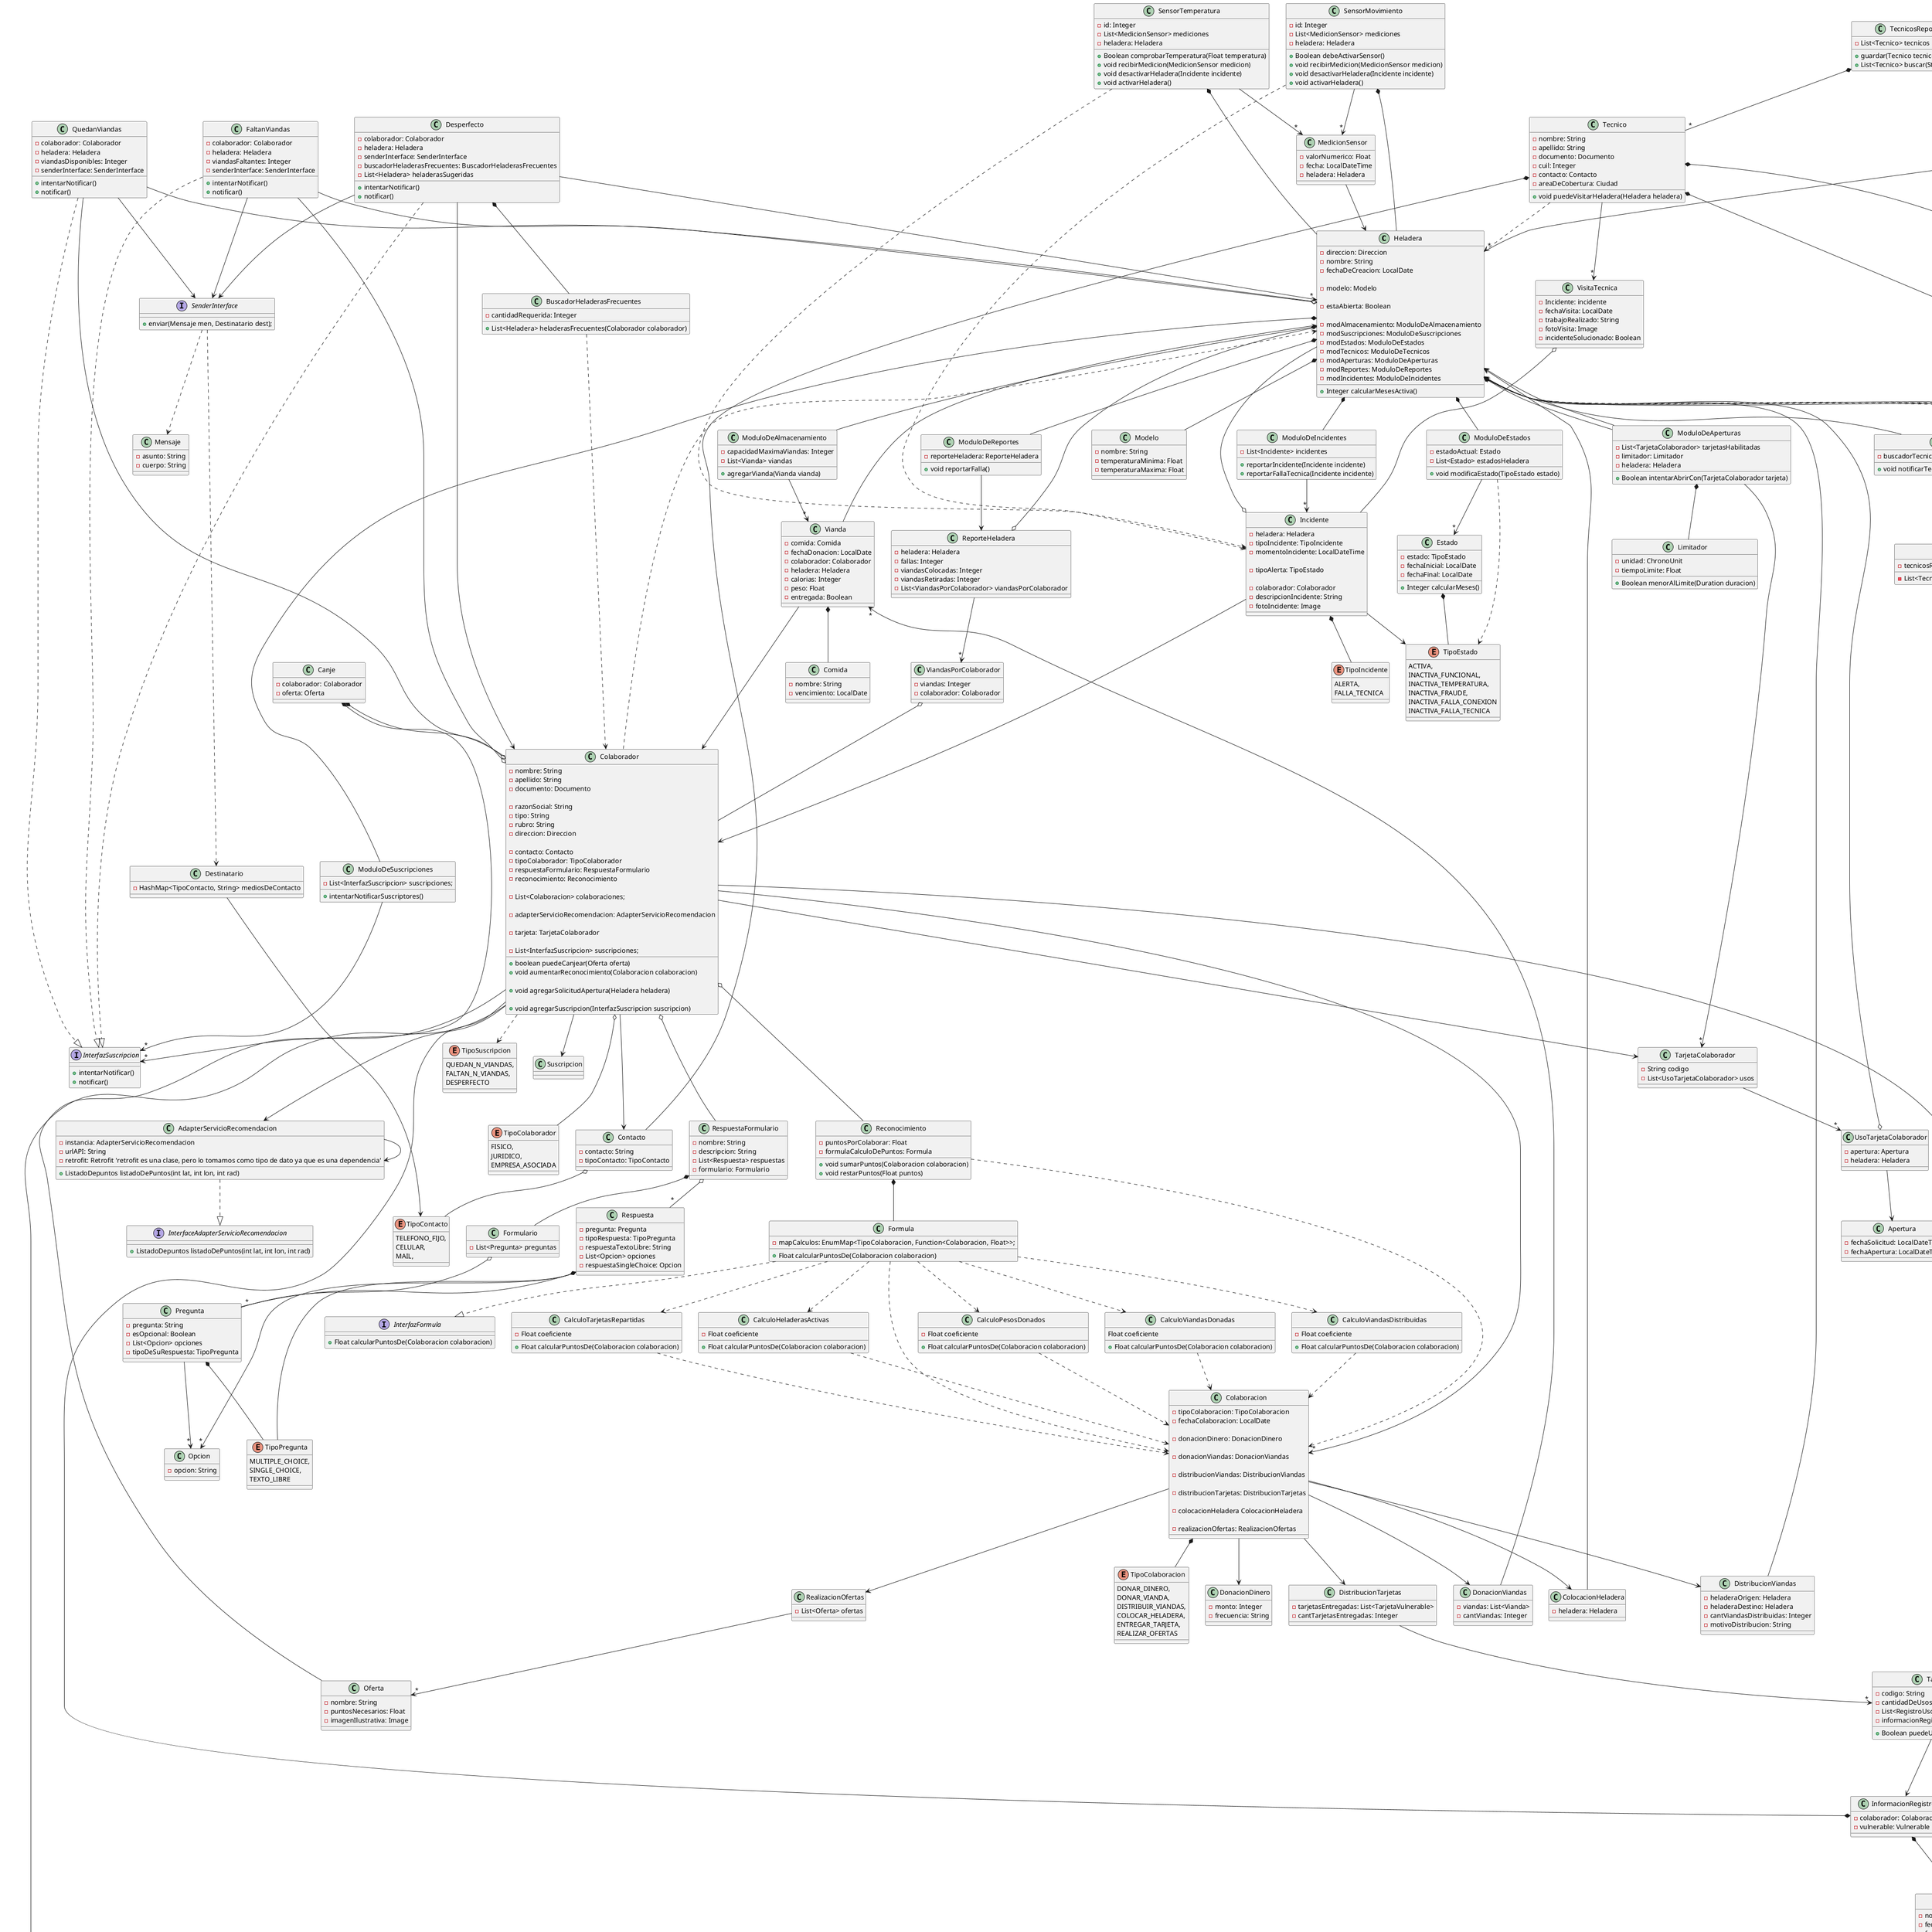 @startuml
'========================================== Clases de la entrega 1 ============================================='

class Heladera {
    -direccion: Direccion
    -nombre: String
    -fechaDeCreacion: LocalDate

    -modelo: Modelo

    -estaAbierta: Boolean

    -modAlmacenamiento: ModuloDeAlmacenamiento
    -modSuscripciones: ModuloDeSuscripciones
    -modEstados: ModuloDeEstados
    -modTecnicos: ModuloDeTecnicos
    -modAperturas: ModuloDeAperturas
    -modReportes: ModuloDeReportes
    -modIncidentes: ModuloDeIncidentes

    +Integer calcularMesesActiva()
}

class ModuloDeAlmacenamiento {
    -capacidadMaximaViandas: Integer
    -List<Vianda> viandas

    +agregarVianda(Vianda vianda)
}

class Direccion {
    -ubicacion: String
    -longitud: Float
    -latitud: Float
    -provincia: Provincia
}

class Provincia {
    -nombreProvincia: String
    -ciudad: Ciudad
}

class Ciudad {
    -nombreCiudad: String
    -barrio: Barrio
}

class Barrio {
    -nombreBarrio: String
    -calle: String
    -numero: Integer
}

class Vianda {
    -comida: Comida
    -fechaDonacion: LocalDate
    -colaborador: Colaborador
    -heladera: Heladera
    -calorias: Integer
    -peso: Float
    -entregada: Boolean
}

class Comida {
    -nombre: String
    -vencimiento: LocalDate
}

class Vulnerable {
    -nombre: String
    -fechaNacimiento: LocalDate
    -fechaRegistro: LocalDate
    -domicilio: Direccion
    -documento: Documento
    -List<Vulnerable> menoresAcargo
    -tarjeta: TarjetaVulnerable

    +boolean puedeUsarTarjeta(Heladera heladera)
}

class Colaborador{
    'De Persona Fisica'
    -nombre: String
    -apellido: String
    -documento: Documento

    'De Persona Juridica'
    -razonSocial: String
    -tipo: String
    -rubro: String
    -direccion: Direccion

    -contacto: Contacto
    -tipoColaborador: TipoColaborador
    -respuestaFormulario: RespuestaFormulario
    -reconocimiento: Reconocimiento

    -List<Colaboracion> colaboraciones;

    -adapterServicioRecomendacion: AdapterServicioRecomendacion

    -tarjeta: TarjetaColaborador

    -List<InterfazSuscripcion> suscripciones;

    +boolean puedeCanjear(Oferta oferta)
    +void aumentarReconocimiento(Colaboracion colaboracion)

    +void agregarSolicitudApertura(Heladera heladera)

    +void agregarSuscripcion(InterfazSuscripcion suscripcion)
}

enum TipoColaborador {
    FISICO,
    JURIDICO,
    EMPRESA_ASOCIADA
}

class Formulario {
    -List<Pregunta> preguntas
}

class RespuestaFormulario {
    -nombre: String
    -descripcion: String
    -List<Respuesta> respuestas
    -formulario: Formulario
}

class Pregunta {
    -pregunta: String
    -esOpcional: Boolean
    -List<Opcion> opciones
    -tipoDeSuRespuesta: TipoPregunta
}

class Respuesta {
    -pregunta: Pregunta
    -tipoRespuesta: TipoPregunta
    -respuestaTextoLibre: String
    -List<Opcion> opciones
    -respuestaSingleChoice: Opcion
}

class Opcion {
    -opcion: String
}

enum TipoPregunta {
    MULTIPLE_CHOICE,
    SINGLE_CHOICE,
    TEXTO_LIBRE
}

class Colaboracion {
    -tipoColaboracion: TipoColaboracion
    -fechaColaboracion: LocalDate

    -donacionDinero: DonacionDinero

    -donacionViandas: DonacionViandas

    -distribucionViandas: DistribucionViandas

    -distribucionTarjetas: DistribucionTarjetas

    -colocacionHeladera ColocacionHeladera

    -realizacionOfertas: RealizacionOfertas
}

enum TipoColaboracion {
    DONAR_DINERO,
    DONAR_VIANDA,
    DISTRIBUIR_VIANDAS,
    COLOCAR_HELADERA,
    ENTREGAR_TARJETA,
    REALIZAR_OFERTAS
}

class DonacionDinero {
    -monto: Integer
    -frecuencia: String
}

class DonacionViandas {
    -viandas: List<Vianda>
    -cantViandas: Integer
}

class DistribucionViandas {
    -heladeraOrigen: Heladera
    -heladeraDestino: Heladera
    -cantViandasDistribuidas: Integer
    -motivoDistribucion: String
}

class DistribucionTarjetas {
    -tarjetasEntregadas: List<TarjetaVulnerable>
    -cantTarjetasEntregadas: Integer
}

class ColocacionHeladera {
    -heladera: Heladera
}

class RealizacionOfertas {
    -List<Oferta> ofertas
}

'========================================== Clases de la entrega 2 ============================================='

class Modelo{
    -nombre: String
    -temperaturaMinima: Float
    -temperaturaMaxima: Float
}

class SensorTemperatura{
    -id: Integer
    -List<MedicionSensor> mediciones
    -heladera: Heladera

    +Boolean comprobarTemperatura(Float temperatura)
    +void recibirMedicion(MedicionSensor medicion)
    +void desactivarHeladera(Incidente incidente)
    +void activarHeladera()
}

class MedicionSensor{
    -valorNumerico: Float
    -fecha: LocalDateTime
    -heladera: Heladera
}

class SensorMovimiento {
    -id: Integer
    -List<MedicionSensor> mediciones
    -heladera: Heladera

    +Boolean debeActivarSensor()
    +void recibirMedicion(MedicionSensor medicion)
    +void desactivarHeladera(Incidente incidente)
    +void activarHeladera()
}

class Reconocimiento {
    -puntosPorColaborar: Float
    -formulaCalculoDePuntos: Formula

    +void sumarPuntos(Colaboracion colaboracion)
    +void restarPuntos(Float puntos)
}

interface InterfazFormula {
    +Float calcularPuntosDe(Colaboracion colaboracion)
}

class Formula {
    -mapCalculos: EnumMap<TipoColaboracion, Function<Colaboracion, Float>>;

    +Float calcularPuntosDe(Colaboracion colaboracion)
}

class CalculoPesosDonados {
    -Float coeficiente

    +Float calcularPuntosDe(Colaboracion colaboracion)
}

class CalculoViandasDonadas {
    Float coeficiente

    +Float calcularPuntosDe(Colaboracion colaboracion)
}

class CalculoViandasDistribuidas {
    -Float coeficiente

    +Float calcularPuntosDe(Colaboracion colaboracion)
}

class CalculoTarjetasRepartidas {
    -Float coeficiente

    +Float calcularPuntosDe(Colaboracion colaboracion)
}

class CalculoHeladerasActivas {
    -Float coeficiente

    +Float calcularPuntosDe(Colaboracion colaboracion)
}

class TarjetaVulnerable {
    -codigo: String
    -cantidadDeUsosMaxima: Integer
    -List<RegistroUso> registroUsos
    -informacionRegistro: InformacionRegistro

    +Boolean puedeUtilizarse(Heladera heladera)
}

class RegistroUso {
    -fechaUtilizacion: LocalDate
    -heladera: Heladera
}

class InformacionRegistro {
    -colaborador: Colaborador
    -vulnerable: Vulnerable
}

class Tecnico {
    -nombre: String
    -apellido: String
    -documento: Documento
    -cuil: Integer
    -contacto: Contacto
    -areaDeCobertura: Ciudad

    +void puedeVisitarHeladera(Heladera heladera)
}

enum TipoDocumento {
    DNI,
    LC,
    LE
}

class Oferta {
    -nombre: String
    -puntosNecesarios: Float
    -imagenIlustrativa: Image
}

class Canje {
    -colaborador: Colaborador
    -oferta: Oferta
}

class Documento {
    -nroDocumento: Integer
    -tipoDocumento: TipoDocumento
}

class Contacto {
    -contacto: String
    -tipoContacto: TipoContacto
}

enum TipoContacto {
    TELEFONO_FIJO,
    CELULAR,
    MAIL,
}

interface InterfaceAdapterServicioRecomendacion {
    +ListadoDepuntos listadoDePuntos(int lat, int lon, int rad)
}

class AdapterServicioRecomendacion{
    -instancia: AdapterServicioRecomendacion
    -urlAPI: String
    -retrofit: Retrofit 'retrofit es una clase, pero lo tomamos como tipo de dato ya que es una dependencia'

    +ListadoDepuntos listadoDePuntos(int lat, int lon, int rad)
}

class ModuloDeEstados {
    -estadoActual: Estado
    -List<Estado> estadosHeladera

    +void modificaEstado(TipoEstado estado)
}

class Estado{
    -estado: TipoEstado
    -fechaInicial: LocalDate
    -fechaFinal: LocalDate

    +Integer calcularMeses()
}

enum TipoEstado{
    ACTIVA,
    INACTIVA_FUNCIONAL,
    INACTIVA_TEMPERATURA,
    INACTIVA_FRAUDE,
    INACTIVA_FALLA_CONEXION
    INACTIVA_FALLA_TECNICA
}

'========================================== Clases de la entrega 3 ============================================='

class TarjetaColaborador {
    -String codigo
    -List<UsoTarjetaColaborador> usos
}

class UsoTarjetaColaborador {
    -apertura: Apertura
    -heladera: Heladera
}

class Apertura {
    -fechaSolicitud: LocalDateTime
    -fechaApertura: LocalDateTime
}

class ModuloDeAperturas {
    -List<TarjetaColaborador> tarjetasHabilitadas
    -limitador: Limitador
    -heladera: Heladera

    +Boolean intentarAbrirCon(TarjetaColaborador tarjeta)
}

class Limitador {
    -unidad: ChronoUnit
    -tiempoLimite: Float

    +Boolean menorAlLimite(Duration duracion)
}

class Incidente {
    -heladera: Heladera
    -tipoIncidente: TipoIncidente
    -momentoIncidente: LocalDateTime

    'Alerta'
    -tipoAlerta: TipoEstado

    'Falla Tecnica'
    -colaborador: Colaborador
    -descripcionIncidente: String
    -fotoIncidente: Image
}

enum TipoIncidente {
    ALERTA,
    FALLA_TECNICA
}

class ModuloDeIncidentes {
    -List<Incidente> incidentes

    +reportarIncidente(Incidente incidente)
    +reportarFallaTecnica(Incidente incidente)
}

class VisitaTecnica {
    -Incidente: incidente
    -fechaVisita: LocalDate
    -trabajoRealizado: String
    -fotoVisita: Image
    -incidenteSolucionado: Boolean
}

class ModuloDeSuscripciones {
    -List<InterfazSuscripcion> suscripciones;

    +intentarNotificarSuscriptores()
}

interface InterfazSuscripcion {
    +intentarNotificar()
    +notificar()
}

enum TipoSuscripcion {
    QUEDAN_N_VIANDAS,
    FALTAN_N_VIANDAS,
    DESPERFECTO
}

class QuedanViandas {
    -colaborador: Colaborador
    -heladera: Heladera
    -viandasDisponibles: Integer
    -senderInterface: SenderInterface

    +intentarNotificar()
    +notificar()
}

class FaltanViandas {
    -colaborador: Colaborador
    -heladera: Heladera
    -viandasFaltantes: Integer
    -senderInterface: SenderInterface

    +intentarNotificar()
    +notificar()
}

class Desperfecto {
    -colaborador: Colaborador
    -heladera: Heladera
    -senderInterface: SenderInterface
    -buscadorHeladerasFrecuentes: BuscadorHeladerasFrecuentes
    -List<Heladera> heladerasSugeridas

    +intentarNotificar()
    +notificar()
}

class GeneradorReporte {
    -startX: Integer
    -startY: Integer
    -leading: Integer
    -maxLines: Integer
    -currentLines: Integer
    -heladerasRepository: InterfaceHeladerasRepository
}

class ModuloDeReportes {
    -reporteHeladera: ReporteHeladera

    +void reportarFalla()
}

class ReporteHeladera {
    -heladera: Heladera
    -fallas: Integer
    -viandasColocadas: Integer
    -viandasRetiradas: Integer
    -List<ViandasPorColaborador> viandasPorColaborador
}

class ViandasPorColaborador {
    -viandas: Integer
    -colaborador: Colaborador
}

interface SenderInterface {
    +enviar(Mensaje men, Destinatario dest);
}

class Mensaje {
    -asunto: String
    -cuerpo: String
}

class Destinatario {
    -HashMap<TipoContacto, String> mediosDeContacto
}

class ModuloDeTecnicos {
    -buscadorTecnicosCercanos: BuscadorTecnicosCercanos

    +void notificarTecnicos()
}

class BuscadorTecnicosCercanos {
    -tecnicosRepository: InterfaceTecnicosRepository
    -List<Tecnico> buscarTecnicosCercanosA(Heladera heladera)
}

class BuscadorHeladerasFrecuentes {
    -cantidadRequerida: Integer

    +List<Heladera> heladerasFrecuentes(Colaborador colaborador)
}

'========================================== Repositorios ============================================='

interface InterfaceTecnicosRepository {
    +guardar(Tecnico tecnico)
    +List<Tecnico> buscar(String ciudad)
}

class TecnicosRepository {
    -List<Tecnico> tecnicos

    +guardar(Tecnico tecnico)
    +List<Tecnico> buscar(String ciudad)
}

interface InterfaceHeladerasRepository {
    +guardar(Heladera heladera)
    +List<Heladera> obtenerHeladeras()
}

class HeladerasRepository {
    -List<Heladera> heladeras

    +guardar(Heladera heladera)
    +List<Heladera> obtenerHeladeras()
}

'================================================== Relaciones ================================================'

'DIRECCIONES'
Direccion o-- Provincia
Provincia o-- Ciudad
Ciudad o-- Barrio

'HELADERA'
Heladera o-- Direccion
Heladera *-- ModuloDeAlmacenamiento
Heladera *-- Modelo
Heladera *-- ModuloDeSuscripciones
Heladera *-- ModuloDeEstados
Heladera *-- ModuloDeTecnicos
Heladera *-- ModuloDeAperturas
Heladera *-- ModuloDeReportes
Heladera *-- ModuloDeIncidentes

'MODULO DE ALMACENAMIENTO'
ModuloDeAlmacenamiento -->"*" Vianda

'MODULO DE SUSCRIPCIONES'
ModuloDeSuscripciones -->"*" InterfazSuscripcion

'MODULO DE ESTADOS'
ModuloDeEstados -->"*" Estado
ModuloDeEstados ..> TipoEstado

'MODULO DE TECNICOS'
ModuloDeTecnicos --> BuscadorTecnicosCercanos

'MODULO DE APERTURAS'
ModuloDeAperturas -->"*" TarjetaColaborador
ModuloDeAperturas *-- Limitador
ModuloDeAperturas  --> Heladera

'MODULO DE REPORTES'
ModuloDeReportes --> ReporteHeladera

'MODULO DE INCIDENTES'
ModuloDeIncidentes -->"*" Incidente

'VIANDA'
Vianda *-- Comida
Vianda --> Colaborador
Vianda --> Heladera

'SENSORES'
SensorMovimiento *-- Heladera
SensorTemperatura *-- Heladera
SensorTemperatura -->"*"MedicionSensor
SensorMovimiento -->"*"MedicionSensor
SensorMovimiento ..> Incidente
SensorTemperatura ..> Incidente
MedicionSensor --> Heladera

'COLABORADOR'
Colaborador ---> Documento
Colaborador ---> Direccion
Colaborador ---> Contacto
Colaborador o--- TipoColaborador
Colaborador o--- RespuestaFormulario
Colaborador o--- Reconocimiento
Colaborador ---> AdapterServicioRecomendacion
Colaborador --> TarjetaColaborador
Colaborador ..> Heladera
Colaborador --> Suscripcion
Colaborador ..> TipoSuscripcion
Colaborador -->"*" InterfazSuscripcion
Colaborador -->"*" Colaboracion

'DOCUMENTO'
Documento o-- TipoDocumento

'CONTACTO'
Contacto o-- TipoContacto

'SERVICIO RECOMENDACION'
AdapterServicioRecomendacion --> AdapterServicioRecomendacion
AdapterServicioRecomendacion ..|> InterfaceAdapterServicioRecomendacion

'RECONOCIMIENTO'
Reconocimiento *-- Formula
Reconocimiento ..> Colaboracion

'FORMULA'
Formula ..|> InterfazFormula
Formula ..> Colaboracion
Formula ..> CalculoPesosDonados
Formula ..> CalculoViandasDonadas
Formula ..> CalculoTarjetasRepartidas
Formula ..> CalculoHeladerasActivas
Formula ..> CalculoViandasDistribuidas

'RESPUESTA FORMULARIO'
RespuestaFormulario o--"*" Respuesta
RespuestaFormulario *-- Formulario

'FORMULARIO'
Formulario o--"*" Pregunta

'PREGUNTA'
Pregunta -->"*" Opcion
Pregunta *-- TipoPregunta

'RESPUESTA'
Respuesta o-- Pregunta
Respuesta *-- TipoPregunta
Respuesta -->"*" Opcion

'COLABORACION'
Colaboracion *-- TipoColaboracion
Colaboracion --> DonacionViandas
Colaboracion --> DistribucionViandas
Colaboracion --> DistribucionTarjetas
Colaboracion --> RealizacionOfertas
Colaboracion --> ColocacionHeladera
Colaboracion --> DonacionDinero

DonacionViandas -->"*" Vianda
DistribucionViandas --> Heladera
DistribucionTarjetas -->"*" TarjetaVulnerable
RealizacionOfertas -->"*" Oferta
ColocacionHeladera --> Heladera

'TARJETA'
TarjetaVulnerable o---"*" RegistroUso
TarjetaVulnerable ---> InformacionRegistro
TarjetaVulnerable ...> Heladera

'REGISTRO USO'
RegistroUso *--- Heladera

'INFORMACION REGISTRO'
InformacionRegistro *--- Colaborador
InformacionRegistro *--- Vulnerable

'VULNERABLE'
Vulnerable ---> Direccion
Vulnerable ---> Documento
Vulnerable --->"*" Vulnerable
Vulnerable ---> TarjetaVulnerable
Vulnerable ..> Heladera

'TECNICO'
Tecnico *- Documento
Tecnico *-- Contacto
Tecnico *-- Ciudad
Tecnico -->"*" VisitaTecnica
Tecnico ..> Heladera

'CANJE'
Canje *-- Colaborador
Canje *-- Oferta

'CALCULOS'
CalculoPesosDonados ..> Colaboracion
CalculoViandasDonadas ..> Colaboracion
CalculoTarjetasRepartidas ..> Colaboracion
CalculoHeladerasActivas ..> Colaboracion
CalculoViandasDistribuidas ..> Colaboracion

'ESTADO'
Estado *-- TipoEstado

'TARJETA DEL COLABORADOR'
TarjetaColaborador -->"*" UsoTarjetaColaborador

'USO TARJETA DEL COLABORADOR'
UsoTarjetaColaborador --> Apertura
UsoTarjetaColaborador o-- Heladera

'INCIDENTE'
Incidente o-- Heladera
Incidente *-- TipoIncidente
Incidente --> TipoEstado
Incidente --> Colaborador

'VISITA TECNICA'
VisitaTecnica o-- Incidente

'REPORTES'
ReporteHeladera o-- Heladera
ReporteHeladera -->"*" ViandasPorColaborador
ViandasPorColaborador o-- Colaborador

'INTERFAZ SUSCRIPCION'
Desperfecto ..|> InterfazSuscripcion
QuedanViandas ..|> InterfazSuscripcion
FaltanViandas ..|> InterfazSuscripcion

'DESPERFECTO'
Desperfecto --> SenderInterface
Desperfecto --> Colaborador
Desperfecto -->"*" Heladera
Desperfecto *-- BuscadorHeladerasFrecuentes

'QUEDAN_VIANDAS'
QuedanViandas --o Colaborador
QuedanViandas --o Heladera
QuedanViandas --> SenderInterface

'FALTAN_VIANDAS'
FaltanViandas --o Colaborador
FaltanViandas --o Heladera
FaltanViandas --> SenderInterface

'SENDER'
SenderInterface ..> Mensaje
SenderInterface ..> Destinatario

'DESTINATARIO'
Destinatario --> TipoContacto

'BUSCADOR TECNICOS'
BuscadorTecnicosCercanos --> InterfaceTecnicosRepository
BuscadorTecnicosCercanos ..> Heladera

'TECNICOS REPOSITORY'
TecnicosRepository *--"*" Tecnico
TecnicosRepository --|> InterfaceTecnicosRepository

'BUSCADOR HELADERAS'
BuscadorHeladerasFrecuentes ..> Colaborador

'HELADERAS REPOSITORY'
HeladerasRepository --|> InterfaceHeladerasRepository
HeladerasRepository *--"*" Heladera

'GENERADOR REPORTES'
GeneradorReporte o-- InterfaceHeladerasRepository

@enduml
